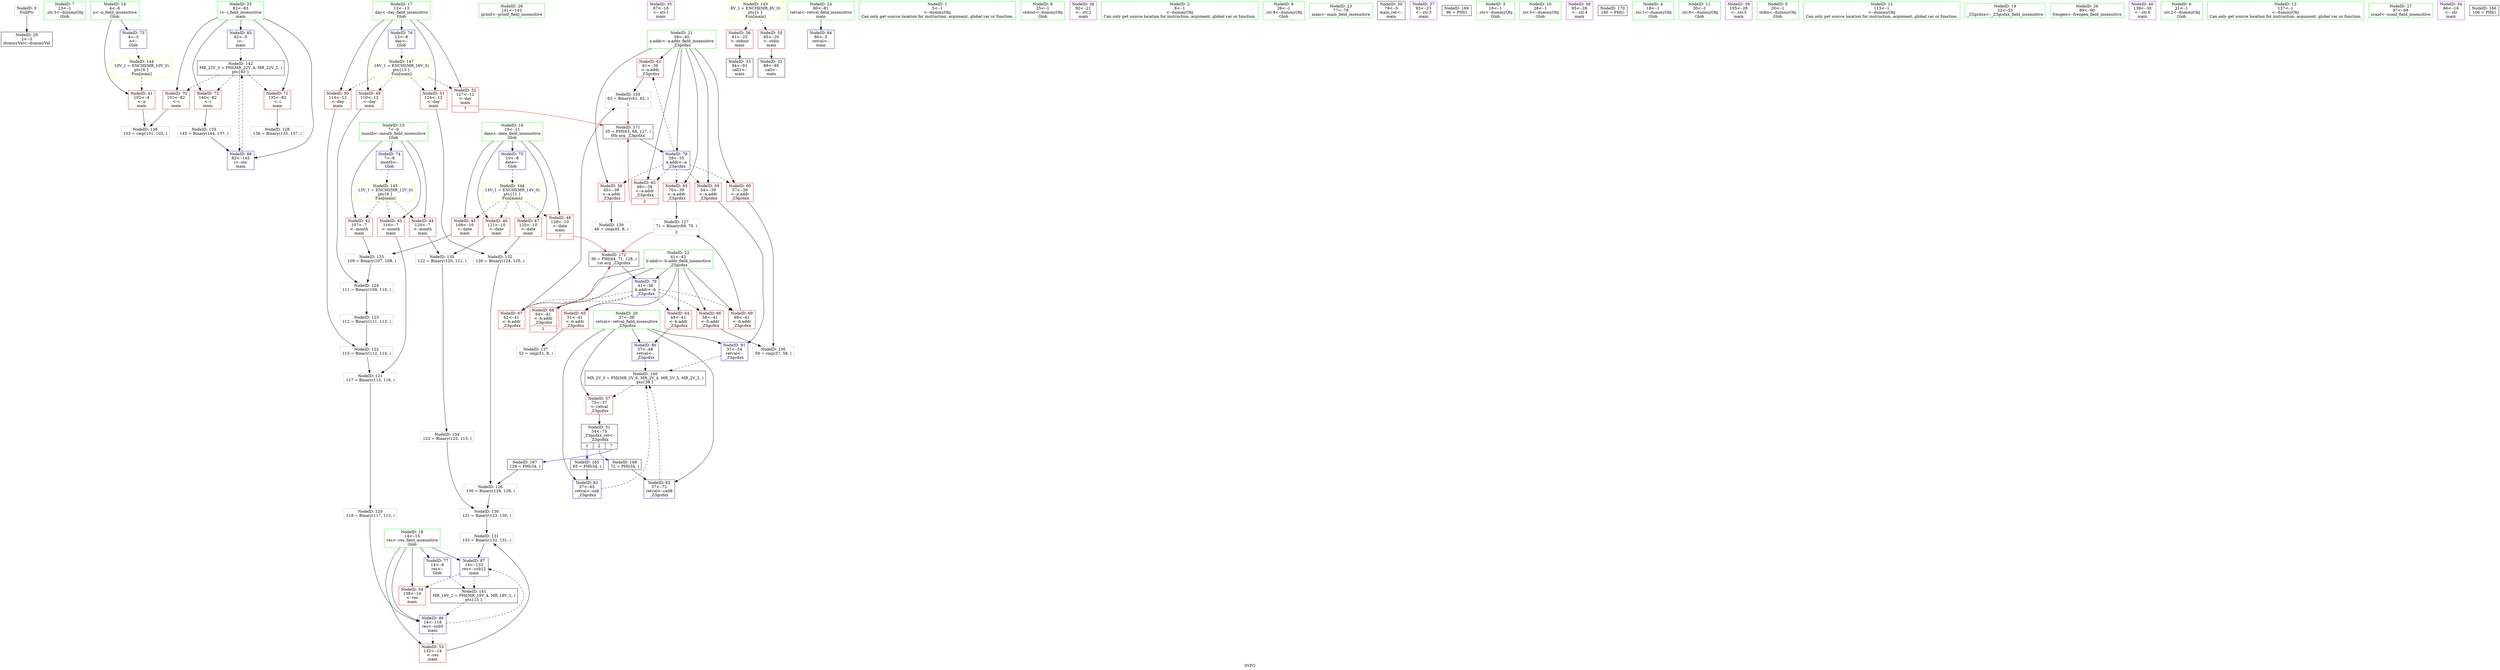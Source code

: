 digraph "SVFG" {
	label="SVFG";

	Node0x56137efe42a0 [shape=record,color=grey,label="{NodeID: 0\nNullPtr}"];
	Node0x56137efe42a0 -> Node0x56137eff7670[style=solid];
	Node0x56137eff62f0 [shape=record,color=green,label="{NodeID: 7\n23\<--1\n.str.3\<--dummyObj\nGlob }"];
	Node0x56137eff6860 [shape=record,color=green,label="{NodeID: 14\n4\<--6\nn\<--n_field_insensitive\nGlob }"];
	Node0x56137eff6860 -> Node0x56137eff8060[style=solid];
	Node0x56137eff6860 -> Node0x56137effaa80[style=solid];
	Node0x56137eff6f30 [shape=record,color=green,label="{NodeID: 21\n39\<--40\na.addr\<--a.addr_field_insensitive\n_Z3gcdxx\n}"];
	Node0x56137eff6f30 -> Node0x56137eff9e50[style=solid];
	Node0x56137eff6f30 -> Node0x56137eff9f20[style=solid];
	Node0x56137eff6f30 -> Node0x56137eff9ff0[style=solid];
	Node0x56137eff6f30 -> Node0x56137effa0c0[style=solid];
	Node0x56137eff6f30 -> Node0x56137effa190[style=solid];
	Node0x56137eff6f30 -> Node0x56137effa260[style=solid];
	Node0x56137eff6f30 -> Node0x56137effaf80[style=solid];
	Node0x56137eff7570 [shape=record,color=green,label="{NodeID: 28\n141\<--142\nprintf\<--printf_field_insensitive\n}"];
	Node0x56137eff7b80 [shape=record,color=purple,label="{NodeID: 35\n87\<--18\n\<--.str.1\nmain\n}"];
	Node0x56137effe5b0 [shape=record,color=grey,label="{NodeID: 125\n109 = Binary(107, 108, )\n}"];
	Node0x56137effe5b0 -> Node0x56137effe430[style=solid];
	Node0x56137eff8130 [shape=record,color=red,label="{NodeID: 42\n107\<--7\n\<--month\nmain\n}"];
	Node0x56137eff8130 -> Node0x56137effe5b0[style=solid];
	Node0x56137efff030 [shape=record,color=grey,label="{NodeID: 132\n126 = Binary(124, 125, )\n}"];
	Node0x56137efff030 -> Node0x56137effe730[style=solid];
	Node0x56137eff9700 [shape=record,color=red,label="{NodeID: 49\n110\<--12\n\<--day\nmain\n}"];
	Node0x56137eff9700 -> Node0x56137effe430[style=solid];
	Node0x56137eff9460 [shape=record,color=grey,label="{NodeID: 139\n46 = cmp(45, 8, )\n}"];
	Node0x56137eff9cb0 [shape=record,color=red,label="{NodeID: 56\n91\<--25\n\<--stdout\nmain\n}"];
	Node0x56137eff9cb0 -> Node0x56137eff79e0[style=solid];
	Node0x56137f006c60 [shape=record,color=yellow,style=double,label="{NodeID: 146\n14V_1 = ENCHI(MR_14V_0)\npts\{11 \}\nFun[main]}"];
	Node0x56137f006c60 -> Node0x56137eff83a0[style=dashed];
	Node0x56137f006c60 -> Node0x56137eff8470[style=dashed];
	Node0x56137f006c60 -> Node0x56137eff8540[style=dashed];
	Node0x56137f006c60 -> Node0x56137eff9630[style=dashed];
	Node0x56137effa260 [shape=record,color=red,label="{NodeID: 63\n70\<--39\n\<--a.addr\n_Z3gcdxx\n}"];
	Node0x56137effa260 -> Node0x56137effe8b0[style=solid];
	Node0x56137effa810 [shape=record,color=red,label="{NodeID: 70\n101\<--82\n\<--i\nmain\n}"];
	Node0x56137effa810 -> Node0x56137eff92e0[style=solid];
	Node0x56137effae80 [shape=record,color=blue,label="{NodeID: 77\n14\<--8\nres\<--\nGlob }"];
	Node0x56137effae80 -> Node0x56137f005580[style=dashed];
	Node0x56137f00e2d0 [shape=record,color=black,label="{NodeID: 167\n129 = PHI(34, )\n}"];
	Node0x56137f00e2d0 -> Node0x56137effe730[style=solid];
	Node0x56137effb460 [shape=record,color=blue,label="{NodeID: 84\n80\<--5\nretval\<--\nmain\n}"];
	Node0x56137efe4330 [shape=record,color=green,label="{NodeID: 1\n5\<--1\n\<--dummyObj\nCan only get source location for instruction, argument, global var or function.}"];
	Node0x56137eff6380 [shape=record,color=green,label="{NodeID: 8\n25\<--1\nstdout\<--dummyObj\nGlob }"];
	Node0x56137eff6960 [shape=record,color=green,label="{NodeID: 15\n7\<--9\nmonth\<--month_field_insensitive\nGlob }"];
	Node0x56137eff6960 -> Node0x56137eff8130[style=solid];
	Node0x56137eff6960 -> Node0x56137eff8200[style=solid];
	Node0x56137eff6960 -> Node0x56137eff82d0[style=solid];
	Node0x56137eff6960 -> Node0x56137effab80[style=solid];
	Node0x56137eff7000 [shape=record,color=green,label="{NodeID: 22\n41\<--42\nb.addr\<--b.addr_field_insensitive\n_Z3gcdxx\n}"];
	Node0x56137eff7000 -> Node0x56137effa330[style=solid];
	Node0x56137eff7000 -> Node0x56137effa400[style=solid];
	Node0x56137eff7000 -> Node0x56137effa4d0[style=solid];
	Node0x56137eff7000 -> Node0x56137effa5a0[style=solid];
	Node0x56137eff7000 -> Node0x56137effa670[style=solid];
	Node0x56137eff7000 -> Node0x56137effa740[style=solid];
	Node0x56137eff7000 -> Node0x56137effb050[style=solid];
	Node0x56137eff7670 [shape=record,color=black,label="{NodeID: 29\n2\<--3\ndummyVal\<--dummyVal\n}"];
	Node0x56137eff7c50 [shape=record,color=purple,label="{NodeID: 36\n92\<--21\n\<--.str.2\nmain\n}"];
	Node0x56137effe730 [shape=record,color=grey,label="{NodeID: 126\n130 = Binary(126, 129, )\n}"];
	Node0x56137effe730 -> Node0x56137effed30[style=solid];
	Node0x56137eff8200 [shape=record,color=red,label="{NodeID: 43\n116\<--7\n\<--month\nmain\n}"];
	Node0x56137eff8200 -> Node0x56137effdfb0[style=solid];
	Node0x56137efff1b0 [shape=record,color=grey,label="{NodeID: 133\n145 = Binary(144, 137, )\n}"];
	Node0x56137efff1b0 -> Node0x56137effb7a0[style=solid];
	Node0x56137eff97d0 [shape=record,color=red,label="{NodeID: 50\n114\<--12\n\<--day\nmain\n}"];
	Node0x56137eff97d0 -> Node0x56137effe130[style=solid];
	Node0x56137f005080 [shape=record,color=black,label="{NodeID: 140\nMR_2V_3 = PHI(MR_2V_6, MR_2V_4, MR_2V_5, MR_2V_2, )\npts\{38 \}\n}"];
	Node0x56137f005080 -> Node0x56137eff9d80[style=dashed];
	Node0x56137eff9d80 [shape=record,color=red,label="{NodeID: 57\n75\<--37\n\<--retval\n_Z3gcdxx\n}"];
	Node0x56137eff9d80 -> Node0x56137eff7840[style=solid];
	Node0x56137f006d40 [shape=record,color=yellow,style=double,label="{NodeID: 147\n16V_1 = ENCHI(MR_16V_0)\npts\{13 \}\nFun[main]}"];
	Node0x56137f006d40 -> Node0x56137eff9700[style=dashed];
	Node0x56137f006d40 -> Node0x56137eff97d0[style=dashed];
	Node0x56137f006d40 -> Node0x56137eff98a0[style=dashed];
	Node0x56137f006d40 -> Node0x56137eff9970[style=dashed];
	Node0x56137effa330 [shape=record,color=red,label="{NodeID: 64\n48\<--41\n\<--b.addr\n_Z3gcdxx\n}"];
	Node0x56137effa330 -> Node0x56137effb120[style=solid];
	Node0x56137effa8e0 [shape=record,color=red,label="{NodeID: 71\n135\<--82\n\<--i\nmain\n}"];
	Node0x56137effa8e0 -> Node0x56137effea30[style=solid];
	Node0x56137effaf80 [shape=record,color=blue,label="{NodeID: 78\n39\<--35\na.addr\<--a\n_Z3gcdxx\n}"];
	Node0x56137effaf80 -> Node0x56137eff9e50[style=dashed];
	Node0x56137effaf80 -> Node0x56137eff9f20[style=dashed];
	Node0x56137effaf80 -> Node0x56137eff9ff0[style=dashed];
	Node0x56137effaf80 -> Node0x56137effa0c0[style=dashed];
	Node0x56137effaf80 -> Node0x56137effa190[style=dashed];
	Node0x56137effaf80 -> Node0x56137effa260[style=dashed];
	Node0x56137f00e3d0 [shape=record,color=black,label="{NodeID: 168\n72 = PHI(34, )\n}"];
	Node0x56137f00e3d0 -> Node0x56137effb390[style=solid];
	Node0x56137effb530 [shape=record,color=blue,label="{NodeID: 85\n82\<--5\ni\<--\nmain\n}"];
	Node0x56137effb530 -> Node0x56137f005a80[style=dashed];
	Node0x56137eff5890 [shape=record,color=green,label="{NodeID: 2\n8\<--1\n\<--dummyObj\nCan only get source location for instruction, argument, global var or function.}"];
	Node0x56137eff6410 [shape=record,color=green,label="{NodeID: 9\n26\<--1\n.str.4\<--dummyObj\nGlob }"];
	Node0x56137eff6a60 [shape=record,color=green,label="{NodeID: 16\n10\<--11\ndate\<--date_field_insensitive\nGlob }"];
	Node0x56137eff6a60 -> Node0x56137eff83a0[style=solid];
	Node0x56137eff6a60 -> Node0x56137eff8470[style=solid];
	Node0x56137eff6a60 -> Node0x56137eff8540[style=solid];
	Node0x56137eff6a60 -> Node0x56137eff9630[style=solid];
	Node0x56137eff6a60 -> Node0x56137effac80[style=solid];
	Node0x56137eff70d0 [shape=record,color=green,label="{NodeID: 23\n77\<--78\nmain\<--main_field_insensitive\n}"];
	Node0x56137eff7770 [shape=record,color=black,label="{NodeID: 30\n79\<--5\nmain_ret\<--\nmain\n}"];
	Node0x56137effde30 [shape=record,color=grey,label="{NodeID: 120\n118 = Binary(117, 113, )\n}"];
	Node0x56137effde30 -> Node0x56137effb600[style=solid];
	Node0x56137eff7d20 [shape=record,color=purple,label="{NodeID: 37\n93\<--23\n\<--.str.3\nmain\n}"];
	Node0x56137effe8b0 [shape=record,color=grey,label="{NodeID: 127\n71 = Binary(69, 70, )\n|{<s0>2}}"];
	Node0x56137effe8b0:s0 -> Node0x56137f00e9f0[style=solid,color=red];
	Node0x56137eff82d0 [shape=record,color=red,label="{NodeID: 44\n120\<--7\n\<--month\nmain\n}"];
	Node0x56137eff82d0 -> Node0x56137eff8e60[style=solid];
	Node0x56137efff330 [shape=record,color=grey,label="{NodeID: 134\n123 = Binary(122, 113, )\n}"];
	Node0x56137efff330 -> Node0x56137effed30[style=solid];
	Node0x56137eff98a0 [shape=record,color=red,label="{NodeID: 51\n124\<--12\n\<--day\nmain\n}"];
	Node0x56137eff98a0 -> Node0x56137efff030[style=solid];
	Node0x56137f005580 [shape=record,color=black,label="{NodeID: 141\nMR_18V_2 = PHI(MR_18V_4, MR_18V_1, )\npts\{15 \}\n}"];
	Node0x56137f005580 -> Node0x56137effb600[style=dashed];
	Node0x56137eff9e50 [shape=record,color=red,label="{NodeID: 58\n45\<--39\n\<--a.addr\n_Z3gcdxx\n}"];
	Node0x56137eff9e50 -> Node0x56137eff9460[style=solid];
	Node0x56137effa400 [shape=record,color=red,label="{NodeID: 65\n51\<--41\n\<--b.addr\n_Z3gcdxx\n}"];
	Node0x56137effa400 -> Node0x56137eff9160[style=solid];
	Node0x56137effa9b0 [shape=record,color=red,label="{NodeID: 72\n144\<--82\n\<--i\nmain\n}"];
	Node0x56137effa9b0 -> Node0x56137efff1b0[style=solid];
	Node0x56137effb050 [shape=record,color=blue,label="{NodeID: 79\n41\<--36\nb.addr\<--b\n_Z3gcdxx\n}"];
	Node0x56137effb050 -> Node0x56137effa330[style=dashed];
	Node0x56137effb050 -> Node0x56137effa400[style=dashed];
	Node0x56137effb050 -> Node0x56137effa4d0[style=dashed];
	Node0x56137effb050 -> Node0x56137effa5a0[style=dashed];
	Node0x56137effb050 -> Node0x56137effa670[style=dashed];
	Node0x56137effb050 -> Node0x56137effa740[style=dashed];
	Node0x56137f00e510 [shape=record,color=black,label="{NodeID: 169\n96 = PHI()\n}"];
	Node0x56137effb600 [shape=record,color=blue,label="{NodeID: 86\n14\<--118\nres\<--sub5\nmain\n}"];
	Node0x56137effb600 -> Node0x56137eff9a40[style=dashed];
	Node0x56137effb600 -> Node0x56137effb6d0[style=dashed];
	Node0x56137eff5920 [shape=record,color=green,label="{NodeID: 3\n16\<--1\n.str\<--dummyObj\nGlob }"];
	Node0x56137eff64a0 [shape=record,color=green,label="{NodeID: 10\n28\<--1\n.str.5\<--dummyObj\nGlob }"];
	Node0x56137eff6b60 [shape=record,color=green,label="{NodeID: 17\n12\<--13\nday\<--day_field_insensitive\nGlob }"];
	Node0x56137eff6b60 -> Node0x56137eff9700[style=solid];
	Node0x56137eff6b60 -> Node0x56137eff97d0[style=solid];
	Node0x56137eff6b60 -> Node0x56137eff98a0[style=solid];
	Node0x56137eff6b60 -> Node0x56137eff9970[style=solid];
	Node0x56137eff6b60 -> Node0x56137effad80[style=solid];
	Node0x56137eff71d0 [shape=record,color=green,label="{NodeID: 24\n80\<--81\nretval\<--retval_field_insensitive\nmain\n}"];
	Node0x56137eff71d0 -> Node0x56137effb460[style=solid];
	Node0x56137eff7840 [shape=record,color=black,label="{NodeID: 31\n34\<--75\n_Z3gcdxx_ret\<--\n_Z3gcdxx\n|{<s0>1|<s1>2|<s2>7}}"];
	Node0x56137eff7840:s0 -> Node0x56137f00dc20[style=solid,color=blue];
	Node0x56137eff7840:s1 -> Node0x56137f00e3d0[style=solid,color=blue];
	Node0x56137eff7840:s2 -> Node0x56137f00e2d0[style=solid,color=blue];
	Node0x56137effdfb0 [shape=record,color=grey,label="{NodeID: 121\n117 = Binary(115, 116, )\n}"];
	Node0x56137effdfb0 -> Node0x56137effde30[style=solid];
	Node0x56137eff7df0 [shape=record,color=purple,label="{NodeID: 38\n95\<--26\n\<--.str.4\nmain\n}"];
	Node0x56137effea30 [shape=record,color=grey,label="{NodeID: 128\n136 = Binary(135, 137, )\n}"];
	Node0x56137eff83a0 [shape=record,color=red,label="{NodeID: 45\n108\<--10\n\<--date\nmain\n}"];
	Node0x56137eff83a0 -> Node0x56137effe5b0[style=solid];
	Node0x56137eff8e60 [shape=record,color=grey,label="{NodeID: 135\n122 = Binary(120, 121, )\n}"];
	Node0x56137eff8e60 -> Node0x56137efff330[style=solid];
	Node0x56137eff9970 [shape=record,color=red,label="{NodeID: 52\n127\<--12\n\<--day\nmain\n|{<s0>7}}"];
	Node0x56137eff9970:s0 -> Node0x56137f00e6b0[style=solid,color=red];
	Node0x56137f005a80 [shape=record,color=black,label="{NodeID: 142\nMR_22V_3 = PHI(MR_22V_4, MR_22V_2, )\npts\{83 \}\n}"];
	Node0x56137f005a80 -> Node0x56137effa810[style=dashed];
	Node0x56137f005a80 -> Node0x56137effa8e0[style=dashed];
	Node0x56137f005a80 -> Node0x56137effa9b0[style=dashed];
	Node0x56137f005a80 -> Node0x56137effb7a0[style=dashed];
	Node0x56137eff9f20 [shape=record,color=red,label="{NodeID: 59\n54\<--39\n\<--a.addr\n_Z3gcdxx\n}"];
	Node0x56137eff9f20 -> Node0x56137effb1f0[style=solid];
	Node0x56137effa4d0 [shape=record,color=red,label="{NodeID: 66\n58\<--41\n\<--b.addr\n_Z3gcdxx\n}"];
	Node0x56137effa4d0 -> Node0x56137eff8fe0[style=solid];
	Node0x56137effaa80 [shape=record,color=blue,label="{NodeID: 73\n4\<--5\nn\<--\nGlob }"];
	Node0x56137effaa80 -> Node0x56137f006aa0[style=dashed];
	Node0x56137effb120 [shape=record,color=blue,label="{NodeID: 80\n37\<--48\nretval\<--\n_Z3gcdxx\n}"];
	Node0x56137effb120 -> Node0x56137f005080[style=dashed];
	Node0x56137f00e5e0 [shape=record,color=black,label="{NodeID: 170\n140 = PHI()\n}"];
	Node0x56137effb6d0 [shape=record,color=blue,label="{NodeID: 87\n14\<--133\nres\<--sub12\nmain\n}"];
	Node0x56137effb6d0 -> Node0x56137eff9b10[style=dashed];
	Node0x56137effb6d0 -> Node0x56137f005580[style=dashed];
	Node0x56137eff5550 [shape=record,color=green,label="{NodeID: 4\n18\<--1\n.str.1\<--dummyObj\nGlob }"];
	Node0x56137eff6560 [shape=record,color=green,label="{NodeID: 11\n30\<--1\n.str.6\<--dummyObj\nGlob }"];
	Node0x56137eff6c60 [shape=record,color=green,label="{NodeID: 18\n14\<--15\nres\<--res_field_insensitive\nGlob }"];
	Node0x56137eff6c60 -> Node0x56137eff9a40[style=solid];
	Node0x56137eff6c60 -> Node0x56137eff9b10[style=solid];
	Node0x56137eff6c60 -> Node0x56137effae80[style=solid];
	Node0x56137eff6c60 -> Node0x56137effb600[style=solid];
	Node0x56137eff6c60 -> Node0x56137effb6d0[style=solid];
	Node0x56137eff72a0 [shape=record,color=green,label="{NodeID: 25\n82\<--83\ni\<--i_field_insensitive\nmain\n}"];
	Node0x56137eff72a0 -> Node0x56137effa810[style=solid];
	Node0x56137eff72a0 -> Node0x56137effa8e0[style=solid];
	Node0x56137eff72a0 -> Node0x56137effa9b0[style=solid];
	Node0x56137eff72a0 -> Node0x56137effb530[style=solid];
	Node0x56137eff72a0 -> Node0x56137effb7a0[style=solid];
	Node0x56137eff7910 [shape=record,color=black,label="{NodeID: 32\n88\<--85\ncall\<--\nmain\n}"];
	Node0x56137effe130 [shape=record,color=grey,label="{NodeID: 122\n115 = Binary(112, 114, )\n}"];
	Node0x56137effe130 -> Node0x56137effdfb0[style=solid];
	Node0x56137eff7ec0 [shape=record,color=purple,label="{NodeID: 39\n105\<--28\n\<--.str.5\nmain\n}"];
	Node0x56137effebb0 [shape=record,color=grey,label="{NodeID: 129\n63 = Binary(61, 62, )\n|{<s0>1}}"];
	Node0x56137effebb0:s0 -> Node0x56137f00e6b0[style=solid,color=red];
	Node0x56137eff8470 [shape=record,color=red,label="{NodeID: 46\n121\<--10\n\<--date\nmain\n}"];
	Node0x56137eff8470 -> Node0x56137eff8e60[style=solid];
	Node0x56137eff8fe0 [shape=record,color=grey,label="{NodeID: 136\n59 = cmp(57, 58, )\n}"];
	Node0x56137eff9a40 [shape=record,color=red,label="{NodeID: 53\n132\<--14\n\<--res\nmain\n}"];
	Node0x56137eff9a40 -> Node0x56137effeeb0[style=solid];
	Node0x56137f005f80 [shape=record,color=yellow,style=double,label="{NodeID: 143\n8V_1 = ENCHI(MR_8V_0)\npts\{1 \}\nFun[main]}"];
	Node0x56137f005f80 -> Node0x56137eff9be0[style=dashed];
	Node0x56137f005f80 -> Node0x56137eff9cb0[style=dashed];
	Node0x56137eff9ff0 [shape=record,color=red,label="{NodeID: 60\n57\<--39\n\<--a.addr\n_Z3gcdxx\n}"];
	Node0x56137eff9ff0 -> Node0x56137eff8fe0[style=solid];
	Node0x56137effa5a0 [shape=record,color=red,label="{NodeID: 67\n62\<--41\n\<--b.addr\n_Z3gcdxx\n}"];
	Node0x56137effa5a0 -> Node0x56137effebb0[style=solid];
	Node0x56137effab80 [shape=record,color=blue,label="{NodeID: 74\n7\<--8\nmonth\<--\nGlob }"];
	Node0x56137effab80 -> Node0x56137f006b80[style=dashed];
	Node0x56137effb1f0 [shape=record,color=blue,label="{NodeID: 81\n37\<--54\nretval\<--\n_Z3gcdxx\n}"];
	Node0x56137effb1f0 -> Node0x56137f005080[style=dashed];
	Node0x56137f00e6b0 [shape=record,color=black,label="{NodeID: 171\n35 = PHI(63, 68, 127, )\n0th arg _Z3gcdxx }"];
	Node0x56137f00e6b0 -> Node0x56137effaf80[style=solid];
	Node0x56137effb7a0 [shape=record,color=blue,label="{NodeID: 88\n82\<--145\ni\<--inc\nmain\n}"];
	Node0x56137effb7a0 -> Node0x56137f005a80[style=dashed];
	Node0x56137eff55e0 [shape=record,color=green,label="{NodeID: 5\n20\<--1\nstdin\<--dummyObj\nGlob }"];
	Node0x56137eff6660 [shape=record,color=green,label="{NodeID: 12\n113\<--1\n\<--dummyObj\nCan only get source location for instruction, argument, global var or function.}"];
	Node0x56137eff6d60 [shape=record,color=green,label="{NodeID: 19\n32\<--33\n_Z3gcdxx\<--_Z3gcdxx_field_insensitive\n}"];
	Node0x56137eff7370 [shape=record,color=green,label="{NodeID: 26\n89\<--90\nfreopen\<--freopen_field_insensitive\n}"];
	Node0x56137eff79e0 [shape=record,color=black,label="{NodeID: 33\n94\<--91\ncall1\<--\nmain\n}"];
	Node0x56137effe2b0 [shape=record,color=grey,label="{NodeID: 123\n112 = Binary(111, 113, )\n}"];
	Node0x56137effe2b0 -> Node0x56137effe130[style=solid];
	Node0x56137eff7f90 [shape=record,color=purple,label="{NodeID: 40\n139\<--30\n\<--.str.6\nmain\n}"];
	Node0x56137effed30 [shape=record,color=grey,label="{NodeID: 130\n131 = Binary(123, 130, )\n}"];
	Node0x56137effed30 -> Node0x56137effeeb0[style=solid];
	Node0x56137eff8540 [shape=record,color=red,label="{NodeID: 47\n125\<--10\n\<--date\nmain\n}"];
	Node0x56137eff8540 -> Node0x56137efff030[style=solid];
	Node0x56137eff9160 [shape=record,color=grey,label="{NodeID: 137\n52 = cmp(51, 8, )\n}"];
	Node0x56137eff9b10 [shape=record,color=red,label="{NodeID: 54\n138\<--14\n\<--res\nmain\n}"];
	Node0x56137f006aa0 [shape=record,color=yellow,style=double,label="{NodeID: 144\n10V_1 = ENCHI(MR_10V_0)\npts\{6 \}\nFun[main]}"];
	Node0x56137f006aa0 -> Node0x56137eff8060[style=dashed];
	Node0x56137effa0c0 [shape=record,color=red,label="{NodeID: 61\n61\<--39\n\<--a.addr\n_Z3gcdxx\n}"];
	Node0x56137effa0c0 -> Node0x56137effebb0[style=solid];
	Node0x56137effa670 [shape=record,color=red,label="{NodeID: 68\n64\<--41\n\<--b.addr\n_Z3gcdxx\n|{<s0>1}}"];
	Node0x56137effa670:s0 -> Node0x56137f00e9f0[style=solid,color=red];
	Node0x56137effac80 [shape=record,color=blue,label="{NodeID: 75\n10\<--8\ndate\<--\nGlob }"];
	Node0x56137effac80 -> Node0x56137f006c60[style=dashed];
	Node0x56137f00dc20 [shape=record,color=black,label="{NodeID: 165\n65 = PHI(34, )\n}"];
	Node0x56137f00dc20 -> Node0x56137effb2c0[style=solid];
	Node0x56137effb2c0 [shape=record,color=blue,label="{NodeID: 82\n37\<--65\nretval\<--call\n_Z3gcdxx\n}"];
	Node0x56137effb2c0 -> Node0x56137f005080[style=dashed];
	Node0x56137f00e9f0 [shape=record,color=black,label="{NodeID: 172\n36 = PHI(64, 71, 128, )\n1st arg _Z3gcdxx }"];
	Node0x56137f00e9f0 -> Node0x56137effb050[style=solid];
	Node0x56137eff5a00 [shape=record,color=green,label="{NodeID: 6\n21\<--1\n.str.2\<--dummyObj\nGlob }"];
	Node0x56137eff6760 [shape=record,color=green,label="{NodeID: 13\n137\<--1\n\<--dummyObj\nCan only get source location for instruction, argument, global var or function.}"];
	Node0x56137eff6e60 [shape=record,color=green,label="{NodeID: 20\n37\<--38\nretval\<--retval_field_insensitive\n_Z3gcdxx\n}"];
	Node0x56137eff6e60 -> Node0x56137eff9d80[style=solid];
	Node0x56137eff6e60 -> Node0x56137effb120[style=solid];
	Node0x56137eff6e60 -> Node0x56137effb1f0[style=solid];
	Node0x56137eff6e60 -> Node0x56137effb2c0[style=solid];
	Node0x56137eff6e60 -> Node0x56137effb390[style=solid];
	Node0x56137eff7470 [shape=record,color=green,label="{NodeID: 27\n97\<--98\nscanf\<--scanf_field_insensitive\n}"];
	Node0x56137eff7ab0 [shape=record,color=purple,label="{NodeID: 34\n86\<--16\n\<--.str\nmain\n}"];
	Node0x56137effe430 [shape=record,color=grey,label="{NodeID: 124\n111 = Binary(109, 110, )\n}"];
	Node0x56137effe430 -> Node0x56137effe2b0[style=solid];
	Node0x56137eff8060 [shape=record,color=red,label="{NodeID: 41\n102\<--4\n\<--n\nmain\n}"];
	Node0x56137eff8060 -> Node0x56137eff92e0[style=solid];
	Node0x56137effeeb0 [shape=record,color=grey,label="{NodeID: 131\n133 = Binary(132, 131, )\n}"];
	Node0x56137effeeb0 -> Node0x56137effb6d0[style=solid];
	Node0x56137eff9630 [shape=record,color=red,label="{NodeID: 48\n128\<--10\n\<--date\nmain\n|{<s0>7}}"];
	Node0x56137eff9630:s0 -> Node0x56137f00e9f0[style=solid,color=red];
	Node0x56137eff92e0 [shape=record,color=grey,label="{NodeID: 138\n103 = cmp(101, 102, )\n}"];
	Node0x56137eff9be0 [shape=record,color=red,label="{NodeID: 55\n85\<--20\n\<--stdin\nmain\n}"];
	Node0x56137eff9be0 -> Node0x56137eff7910[style=solid];
	Node0x56137f006b80 [shape=record,color=yellow,style=double,label="{NodeID: 145\n12V_1 = ENCHI(MR_12V_0)\npts\{9 \}\nFun[main]}"];
	Node0x56137f006b80 -> Node0x56137eff8130[style=dashed];
	Node0x56137f006b80 -> Node0x56137eff8200[style=dashed];
	Node0x56137f006b80 -> Node0x56137eff82d0[style=dashed];
	Node0x56137effa190 [shape=record,color=red,label="{NodeID: 62\n68\<--39\n\<--a.addr\n_Z3gcdxx\n|{<s0>2}}"];
	Node0x56137effa190:s0 -> Node0x56137f00e6b0[style=solid,color=red];
	Node0x56137effa740 [shape=record,color=red,label="{NodeID: 69\n69\<--41\n\<--b.addr\n_Z3gcdxx\n}"];
	Node0x56137effa740 -> Node0x56137effe8b0[style=solid];
	Node0x56137effad80 [shape=record,color=blue,label="{NodeID: 76\n12\<--8\nday\<--\nGlob }"];
	Node0x56137effad80 -> Node0x56137f006d40[style=dashed];
	Node0x56137f00de10 [shape=record,color=black,label="{NodeID: 166\n106 = PHI()\n}"];
	Node0x56137effb390 [shape=record,color=blue,label="{NodeID: 83\n37\<--72\nretval\<--call8\n_Z3gcdxx\n}"];
	Node0x56137effb390 -> Node0x56137f005080[style=dashed];
}
